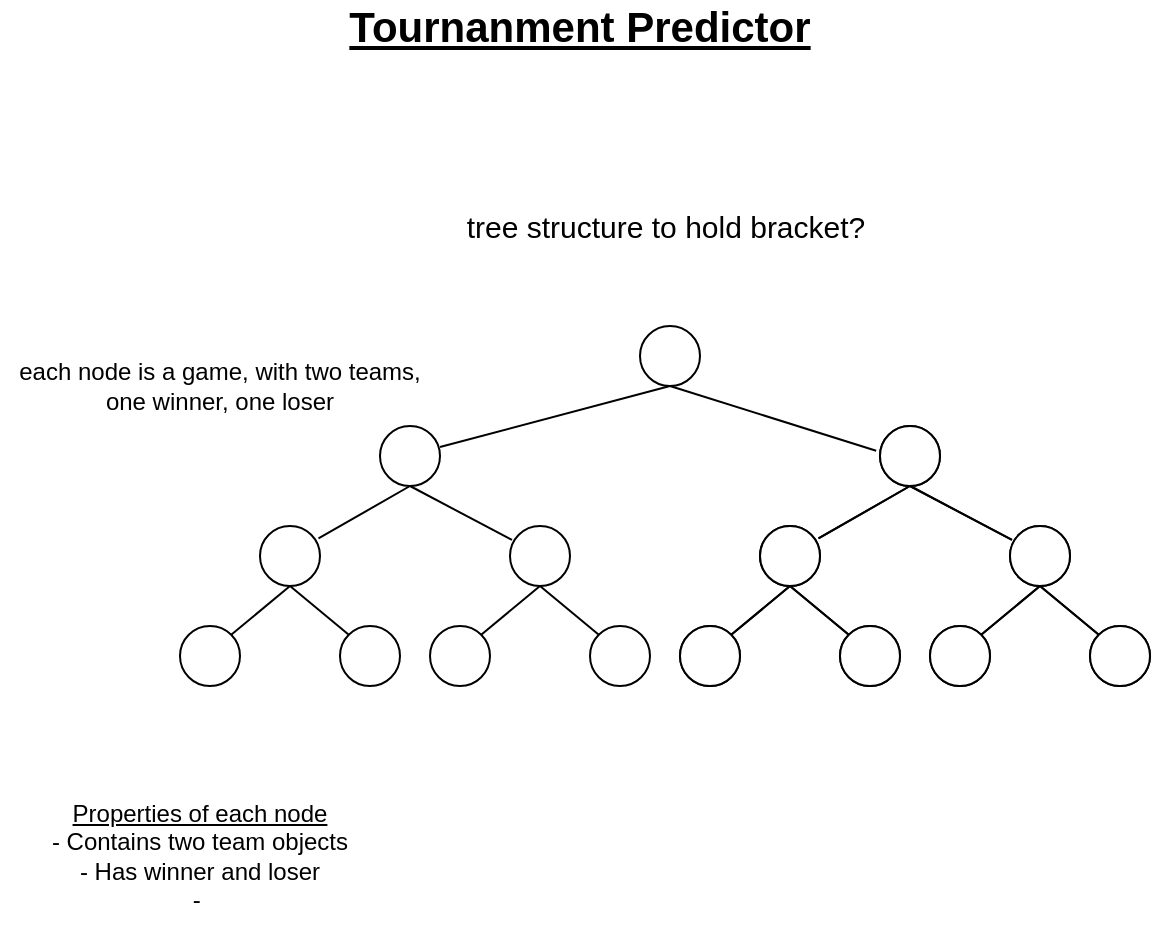 <mxfile version="14.4.3" type="device"><diagram id="1dPxUbkkdjHMci25oEqZ" name="Page-1"><mxGraphModel dx="1936" dy="966" grid="1" gridSize="10" guides="1" tooltips="1" connect="1" arrows="1" fold="1" page="1" pageScale="1" pageWidth="850" pageHeight="700" math="0" shadow="0"><root><mxCell id="0"/><mxCell id="1" parent="0"/><mxCell id="PmByp7nb4Q5QAWgoi1Wm-5" value="&lt;font style=&quot;font-size: 21px&quot;&gt;&lt;b&gt;&lt;u&gt;Tournanment Predictor&lt;/u&gt;&lt;/b&gt;&lt;/font&gt;" style="text;html=1;strokeColor=none;fillColor=none;align=center;verticalAlign=middle;whiteSpace=wrap;rounded=0;" parent="1" vertex="1"><mxGeometry x="40" y="40" width="260" height="20" as="geometry"/></mxCell><mxCell id="PmByp7nb4Q5QAWgoi1Wm-7" value="&lt;font style=&quot;font-size: 15px&quot;&gt;tree structure to hold bracket?&lt;br&gt;&lt;/font&gt;" style="text;html=1;strokeColor=none;fillColor=none;align=center;verticalAlign=middle;whiteSpace=wrap;rounded=0;" parent="1" vertex="1"><mxGeometry x="102.5" y="140" width="220" height="20" as="geometry"/></mxCell><mxCell id="PmByp7nb4Q5QAWgoi1Wm-112" value="&lt;font&gt;&lt;font style=&quot;font-size: 12px&quot;&gt;each node is a game, with two teams, one winner, one loser&lt;/font&gt;&lt;br&gt;&lt;/font&gt;" style="text;html=1;strokeColor=none;fillColor=none;align=center;verticalAlign=middle;whiteSpace=wrap;rounded=0;" parent="1" vertex="1"><mxGeometry x="-120" y="220" width="220" height="20" as="geometry"/></mxCell><mxCell id="PmByp7nb4Q5QAWgoi1Wm-115" value="" style="group" parent="1" vertex="1" connectable="0"><mxGeometry x="-30" y="200" width="485" height="180" as="geometry"/></mxCell><mxCell id="PmByp7nb4Q5QAWgoi1Wm-60" value="" style="ellipse;whiteSpace=wrap;html=1;aspect=fixed;" parent="PmByp7nb4Q5QAWgoi1Wm-115" vertex="1"><mxGeometry x="250" y="150" width="30" height="30" as="geometry"/></mxCell><mxCell id="PmByp7nb4Q5QAWgoi1Wm-61" value="" style="ellipse;whiteSpace=wrap;html=1;aspect=fixed;" parent="PmByp7nb4Q5QAWgoi1Wm-115" vertex="1"><mxGeometry x="330" y="150" width="30" height="30" as="geometry"/></mxCell><mxCell id="PmByp7nb4Q5QAWgoi1Wm-62" value="" style="ellipse;whiteSpace=wrap;html=1;aspect=fixed;" parent="PmByp7nb4Q5QAWgoi1Wm-115" vertex="1"><mxGeometry x="375" y="150" width="30" height="30" as="geometry"/></mxCell><mxCell id="PmByp7nb4Q5QAWgoi1Wm-63" value="" style="ellipse;whiteSpace=wrap;html=1;aspect=fixed;" parent="PmByp7nb4Q5QAWgoi1Wm-115" vertex="1"><mxGeometry x="455" y="150" width="30" height="30" as="geometry"/></mxCell><mxCell id="PmByp7nb4Q5QAWgoi1Wm-70" value="" style="ellipse;whiteSpace=wrap;html=1;aspect=fixed;" parent="PmByp7nb4Q5QAWgoi1Wm-115" vertex="1"><mxGeometry x="290" y="100" width="30" height="30" as="geometry"/></mxCell><mxCell id="PmByp7nb4Q5QAWgoi1Wm-71" value="" style="ellipse;whiteSpace=wrap;html=1;aspect=fixed;" parent="PmByp7nb4Q5QAWgoi1Wm-115" vertex="1"><mxGeometry x="415" y="100" width="30" height="30" as="geometry"/></mxCell><mxCell id="PmByp7nb4Q5QAWgoi1Wm-73" value="" style="ellipse;whiteSpace=wrap;html=1;aspect=fixed;" parent="PmByp7nb4Q5QAWgoi1Wm-115" vertex="1"><mxGeometry x="350" y="50" width="30" height="30" as="geometry"/></mxCell><mxCell id="PmByp7nb4Q5QAWgoi1Wm-74" value="" style="ellipse;whiteSpace=wrap;html=1;aspect=fixed;" parent="PmByp7nb4Q5QAWgoi1Wm-115" vertex="1"><mxGeometry x="230" width="30" height="30" as="geometry"/></mxCell><mxCell id="PmByp7nb4Q5QAWgoi1Wm-76" value="" style="endArrow=none;html=1;entryX=0.5;entryY=1;entryDx=0;entryDy=0;exitX=-0.064;exitY=0.412;exitDx=0;exitDy=0;exitPerimeter=0;" parent="PmByp7nb4Q5QAWgoi1Wm-115" source="PmByp7nb4Q5QAWgoi1Wm-73" target="PmByp7nb4Q5QAWgoi1Wm-74" edge="1"><mxGeometry width="50" height="50" relative="1" as="geometry"><mxPoint x="245" y="60" as="sourcePoint"/><mxPoint x="300" y="40" as="targetPoint"/></mxGeometry></mxCell><mxCell id="PmByp7nb4Q5QAWgoi1Wm-78" value="" style="endArrow=none;html=1;entryX=0.5;entryY=1;entryDx=0;entryDy=0;exitX=1;exitY=0.35;exitDx=0;exitDy=0;exitPerimeter=0;" parent="PmByp7nb4Q5QAWgoi1Wm-115" source="PmByp7nb4Q5QAWgoi1Wm-104" target="PmByp7nb4Q5QAWgoi1Wm-74" edge="1"><mxGeometry width="50" height="50" relative="1" as="geometry"><mxPoint x="151.41" y="60.5" as="sourcePoint"/><mxPoint x="255" y="40" as="targetPoint"/></mxGeometry></mxCell><mxCell id="PmByp7nb4Q5QAWgoi1Wm-79" value="" style="endArrow=none;html=1;entryX=0.5;entryY=1;entryDx=0;entryDy=0;exitX=0.975;exitY=0.208;exitDx=0;exitDy=0;exitPerimeter=0;" parent="PmByp7nb4Q5QAWgoi1Wm-115" source="PmByp7nb4Q5QAWgoi1Wm-70" target="PmByp7nb4Q5QAWgoi1Wm-73" edge="1"><mxGeometry width="50" height="50" relative="1" as="geometry"><mxPoint x="368.08" y="82.36" as="sourcePoint"/><mxPoint x="265" y="50" as="targetPoint"/></mxGeometry></mxCell><mxCell id="PmByp7nb4Q5QAWgoi1Wm-80" value="" style="endArrow=none;html=1;entryX=0.5;entryY=1;entryDx=0;entryDy=0;exitX=0.033;exitY=0.233;exitDx=0;exitDy=0;exitPerimeter=0;" parent="PmByp7nb4Q5QAWgoi1Wm-115" source="PmByp7nb4Q5QAWgoi1Wm-71" target="PmByp7nb4Q5QAWgoi1Wm-73" edge="1"><mxGeometry width="50" height="50" relative="1" as="geometry"><mxPoint x="329.25" y="116.24" as="sourcePoint"/><mxPoint x="375" y="90" as="targetPoint"/></mxGeometry></mxCell><mxCell id="PmByp7nb4Q5QAWgoi1Wm-81" value="" style="endArrow=none;html=1;entryX=0.5;entryY=1;entryDx=0;entryDy=0;exitX=0;exitY=0;exitDx=0;exitDy=0;" parent="PmByp7nb4Q5QAWgoi1Wm-115" source="PmByp7nb4Q5QAWgoi1Wm-61" target="PmByp7nb4Q5QAWgoi1Wm-70" edge="1"><mxGeometry width="50" height="50" relative="1" as="geometry"><mxPoint x="339.25" y="126.24" as="sourcePoint"/><mxPoint x="385" y="100" as="targetPoint"/></mxGeometry></mxCell><mxCell id="PmByp7nb4Q5QAWgoi1Wm-82" value="" style="endArrow=none;html=1;entryX=0.5;entryY=1;entryDx=0;entryDy=0;exitX=1;exitY=0;exitDx=0;exitDy=0;" parent="PmByp7nb4Q5QAWgoi1Wm-115" source="PmByp7nb4Q5QAWgoi1Wm-60" target="PmByp7nb4Q5QAWgoi1Wm-70" edge="1"><mxGeometry width="50" height="50" relative="1" as="geometry"><mxPoint x="344.393" y="164.393" as="sourcePoint"/><mxPoint x="315" y="140" as="targetPoint"/></mxGeometry></mxCell><mxCell id="PmByp7nb4Q5QAWgoi1Wm-83" value="" style="endArrow=none;html=1;entryX=0.5;entryY=1;entryDx=0;entryDy=0;exitX=1;exitY=0;exitDx=0;exitDy=0;" parent="PmByp7nb4Q5QAWgoi1Wm-115" source="PmByp7nb4Q5QAWgoi1Wm-62" target="PmByp7nb4Q5QAWgoi1Wm-71" edge="1"><mxGeometry width="50" height="50" relative="1" as="geometry"><mxPoint x="354.393" y="174.393" as="sourcePoint"/><mxPoint x="325" y="150" as="targetPoint"/></mxGeometry></mxCell><mxCell id="PmByp7nb4Q5QAWgoi1Wm-84" value="" style="endArrow=none;html=1;entryX=0.5;entryY=1;entryDx=0;entryDy=0;exitX=0;exitY=0;exitDx=0;exitDy=0;" parent="PmByp7nb4Q5QAWgoi1Wm-115" source="PmByp7nb4Q5QAWgoi1Wm-63" target="PmByp7nb4Q5QAWgoi1Wm-71" edge="1"><mxGeometry width="50" height="50" relative="1" as="geometry"><mxPoint x="410.607" y="164.393" as="sourcePoint"/><mxPoint x="440" y="140" as="targetPoint"/></mxGeometry></mxCell><mxCell id="PmByp7nb4Q5QAWgoi1Wm-85" value="" style="ellipse;whiteSpace=wrap;html=1;aspect=fixed;" parent="PmByp7nb4Q5QAWgoi1Wm-115" vertex="1"><mxGeometry x="250" y="150" width="30" height="30" as="geometry"/></mxCell><mxCell id="PmByp7nb4Q5QAWgoi1Wm-86" value="" style="ellipse;whiteSpace=wrap;html=1;aspect=fixed;" parent="PmByp7nb4Q5QAWgoi1Wm-115" vertex="1"><mxGeometry x="330" y="150" width="30" height="30" as="geometry"/></mxCell><mxCell id="PmByp7nb4Q5QAWgoi1Wm-87" value="" style="ellipse;whiteSpace=wrap;html=1;aspect=fixed;" parent="PmByp7nb4Q5QAWgoi1Wm-115" vertex="1"><mxGeometry x="375" y="150" width="30" height="30" as="geometry"/></mxCell><mxCell id="PmByp7nb4Q5QAWgoi1Wm-88" value="" style="ellipse;whiteSpace=wrap;html=1;aspect=fixed;" parent="PmByp7nb4Q5QAWgoi1Wm-115" vertex="1"><mxGeometry x="455" y="150" width="30" height="30" as="geometry"/></mxCell><mxCell id="PmByp7nb4Q5QAWgoi1Wm-89" value="" style="ellipse;whiteSpace=wrap;html=1;aspect=fixed;" parent="PmByp7nb4Q5QAWgoi1Wm-115" vertex="1"><mxGeometry x="290" y="100" width="30" height="30" as="geometry"/></mxCell><mxCell id="PmByp7nb4Q5QAWgoi1Wm-90" value="" style="ellipse;whiteSpace=wrap;html=1;aspect=fixed;" parent="PmByp7nb4Q5QAWgoi1Wm-115" vertex="1"><mxGeometry x="415" y="100" width="30" height="30" as="geometry"/></mxCell><mxCell id="PmByp7nb4Q5QAWgoi1Wm-91" value="" style="ellipse;whiteSpace=wrap;html=1;aspect=fixed;" parent="PmByp7nb4Q5QAWgoi1Wm-115" vertex="1"><mxGeometry x="350" y="50" width="30" height="30" as="geometry"/></mxCell><mxCell id="PmByp7nb4Q5QAWgoi1Wm-92" value="" style="endArrow=none;html=1;entryX=0.5;entryY=1;entryDx=0;entryDy=0;exitX=0.975;exitY=0.208;exitDx=0;exitDy=0;exitPerimeter=0;" parent="PmByp7nb4Q5QAWgoi1Wm-115" source="PmByp7nb4Q5QAWgoi1Wm-89" target="PmByp7nb4Q5QAWgoi1Wm-91" edge="1"><mxGeometry width="50" height="50" relative="1" as="geometry"><mxPoint x="368.08" y="82.36" as="sourcePoint"/><mxPoint x="265" y="50" as="targetPoint"/></mxGeometry></mxCell><mxCell id="PmByp7nb4Q5QAWgoi1Wm-93" value="" style="endArrow=none;html=1;entryX=0.5;entryY=1;entryDx=0;entryDy=0;exitX=0.033;exitY=0.233;exitDx=0;exitDy=0;exitPerimeter=0;" parent="PmByp7nb4Q5QAWgoi1Wm-115" source="PmByp7nb4Q5QAWgoi1Wm-90" target="PmByp7nb4Q5QAWgoi1Wm-91" edge="1"><mxGeometry width="50" height="50" relative="1" as="geometry"><mxPoint x="329.25" y="116.24" as="sourcePoint"/><mxPoint x="375" y="90" as="targetPoint"/></mxGeometry></mxCell><mxCell id="PmByp7nb4Q5QAWgoi1Wm-94" value="" style="endArrow=none;html=1;entryX=0.5;entryY=1;entryDx=0;entryDy=0;exitX=0;exitY=0;exitDx=0;exitDy=0;" parent="PmByp7nb4Q5QAWgoi1Wm-115" source="PmByp7nb4Q5QAWgoi1Wm-86" target="PmByp7nb4Q5QAWgoi1Wm-89" edge="1"><mxGeometry width="50" height="50" relative="1" as="geometry"><mxPoint x="339.25" y="126.24" as="sourcePoint"/><mxPoint x="385" y="100" as="targetPoint"/></mxGeometry></mxCell><mxCell id="PmByp7nb4Q5QAWgoi1Wm-95" value="" style="endArrow=none;html=1;entryX=0.5;entryY=1;entryDx=0;entryDy=0;exitX=1;exitY=0;exitDx=0;exitDy=0;" parent="PmByp7nb4Q5QAWgoi1Wm-115" source="PmByp7nb4Q5QAWgoi1Wm-85" target="PmByp7nb4Q5QAWgoi1Wm-89" edge="1"><mxGeometry width="50" height="50" relative="1" as="geometry"><mxPoint x="344.393" y="164.393" as="sourcePoint"/><mxPoint x="315" y="140" as="targetPoint"/></mxGeometry></mxCell><mxCell id="PmByp7nb4Q5QAWgoi1Wm-96" value="" style="endArrow=none;html=1;entryX=0.5;entryY=1;entryDx=0;entryDy=0;exitX=1;exitY=0;exitDx=0;exitDy=0;" parent="PmByp7nb4Q5QAWgoi1Wm-115" source="PmByp7nb4Q5QAWgoi1Wm-87" target="PmByp7nb4Q5QAWgoi1Wm-90" edge="1"><mxGeometry width="50" height="50" relative="1" as="geometry"><mxPoint x="354.393" y="174.393" as="sourcePoint"/><mxPoint x="325" y="150" as="targetPoint"/></mxGeometry></mxCell><mxCell id="PmByp7nb4Q5QAWgoi1Wm-97" value="" style="endArrow=none;html=1;entryX=0.5;entryY=1;entryDx=0;entryDy=0;exitX=0;exitY=0;exitDx=0;exitDy=0;" parent="PmByp7nb4Q5QAWgoi1Wm-115" source="PmByp7nb4Q5QAWgoi1Wm-88" target="PmByp7nb4Q5QAWgoi1Wm-90" edge="1"><mxGeometry width="50" height="50" relative="1" as="geometry"><mxPoint x="410.607" y="164.393" as="sourcePoint"/><mxPoint x="440" y="140" as="targetPoint"/></mxGeometry></mxCell><mxCell id="PmByp7nb4Q5QAWgoi1Wm-98" value="" style="ellipse;whiteSpace=wrap;html=1;aspect=fixed;" parent="PmByp7nb4Q5QAWgoi1Wm-115" vertex="1"><mxGeometry y="150" width="30" height="30" as="geometry"/></mxCell><mxCell id="PmByp7nb4Q5QAWgoi1Wm-99" value="" style="ellipse;whiteSpace=wrap;html=1;aspect=fixed;" parent="PmByp7nb4Q5QAWgoi1Wm-115" vertex="1"><mxGeometry x="80" y="150" width="30" height="30" as="geometry"/></mxCell><mxCell id="PmByp7nb4Q5QAWgoi1Wm-100" value="" style="ellipse;whiteSpace=wrap;html=1;aspect=fixed;" parent="PmByp7nb4Q5QAWgoi1Wm-115" vertex="1"><mxGeometry x="125" y="150" width="30" height="30" as="geometry"/></mxCell><mxCell id="PmByp7nb4Q5QAWgoi1Wm-101" value="" style="ellipse;whiteSpace=wrap;html=1;aspect=fixed;" parent="PmByp7nb4Q5QAWgoi1Wm-115" vertex="1"><mxGeometry x="205" y="150" width="30" height="30" as="geometry"/></mxCell><mxCell id="PmByp7nb4Q5QAWgoi1Wm-102" value="" style="ellipse;whiteSpace=wrap;html=1;aspect=fixed;" parent="PmByp7nb4Q5QAWgoi1Wm-115" vertex="1"><mxGeometry x="40" y="100" width="30" height="30" as="geometry"/></mxCell><mxCell id="PmByp7nb4Q5QAWgoi1Wm-103" value="" style="ellipse;whiteSpace=wrap;html=1;aspect=fixed;" parent="PmByp7nb4Q5QAWgoi1Wm-115" vertex="1"><mxGeometry x="165" y="100" width="30" height="30" as="geometry"/></mxCell><mxCell id="PmByp7nb4Q5QAWgoi1Wm-104" value="" style="ellipse;whiteSpace=wrap;html=1;aspect=fixed;" parent="PmByp7nb4Q5QAWgoi1Wm-115" vertex="1"><mxGeometry x="100" y="50" width="30" height="30" as="geometry"/></mxCell><mxCell id="PmByp7nb4Q5QAWgoi1Wm-105" value="" style="endArrow=none;html=1;entryX=0.5;entryY=1;entryDx=0;entryDy=0;exitX=0.975;exitY=0.208;exitDx=0;exitDy=0;exitPerimeter=0;" parent="PmByp7nb4Q5QAWgoi1Wm-115" source="PmByp7nb4Q5QAWgoi1Wm-102" target="PmByp7nb4Q5QAWgoi1Wm-104" edge="1"><mxGeometry width="50" height="50" relative="1" as="geometry"><mxPoint x="118.08" y="82.36" as="sourcePoint"/><mxPoint x="15" y="50" as="targetPoint"/></mxGeometry></mxCell><mxCell id="PmByp7nb4Q5QAWgoi1Wm-106" value="" style="endArrow=none;html=1;entryX=0.5;entryY=1;entryDx=0;entryDy=0;exitX=0.033;exitY=0.233;exitDx=0;exitDy=0;exitPerimeter=0;" parent="PmByp7nb4Q5QAWgoi1Wm-115" source="PmByp7nb4Q5QAWgoi1Wm-103" target="PmByp7nb4Q5QAWgoi1Wm-104" edge="1"><mxGeometry width="50" height="50" relative="1" as="geometry"><mxPoint x="79.25" y="116.24" as="sourcePoint"/><mxPoint x="125" y="90" as="targetPoint"/></mxGeometry></mxCell><mxCell id="PmByp7nb4Q5QAWgoi1Wm-107" value="" style="endArrow=none;html=1;entryX=0.5;entryY=1;entryDx=0;entryDy=0;exitX=0;exitY=0;exitDx=0;exitDy=0;" parent="PmByp7nb4Q5QAWgoi1Wm-115" source="PmByp7nb4Q5QAWgoi1Wm-99" target="PmByp7nb4Q5QAWgoi1Wm-102" edge="1"><mxGeometry width="50" height="50" relative="1" as="geometry"><mxPoint x="89.25" y="126.24" as="sourcePoint"/><mxPoint x="135" y="100" as="targetPoint"/></mxGeometry></mxCell><mxCell id="PmByp7nb4Q5QAWgoi1Wm-108" value="" style="endArrow=none;html=1;entryX=0.5;entryY=1;entryDx=0;entryDy=0;exitX=1;exitY=0;exitDx=0;exitDy=0;" parent="PmByp7nb4Q5QAWgoi1Wm-115" source="PmByp7nb4Q5QAWgoi1Wm-98" target="PmByp7nb4Q5QAWgoi1Wm-102" edge="1"><mxGeometry width="50" height="50" relative="1" as="geometry"><mxPoint x="94.393" y="164.393" as="sourcePoint"/><mxPoint x="65" y="140" as="targetPoint"/></mxGeometry></mxCell><mxCell id="PmByp7nb4Q5QAWgoi1Wm-109" value="" style="endArrow=none;html=1;entryX=0.5;entryY=1;entryDx=0;entryDy=0;exitX=1;exitY=0;exitDx=0;exitDy=0;" parent="PmByp7nb4Q5QAWgoi1Wm-115" source="PmByp7nb4Q5QAWgoi1Wm-100" target="PmByp7nb4Q5QAWgoi1Wm-103" edge="1"><mxGeometry width="50" height="50" relative="1" as="geometry"><mxPoint x="104.393" y="174.393" as="sourcePoint"/><mxPoint x="75" y="150" as="targetPoint"/></mxGeometry></mxCell><mxCell id="PmByp7nb4Q5QAWgoi1Wm-110" value="" style="endArrow=none;html=1;entryX=0.5;entryY=1;entryDx=0;entryDy=0;exitX=0;exitY=0;exitDx=0;exitDy=0;" parent="PmByp7nb4Q5QAWgoi1Wm-115" source="PmByp7nb4Q5QAWgoi1Wm-101" target="PmByp7nb4Q5QAWgoi1Wm-103" edge="1"><mxGeometry width="50" height="50" relative="1" as="geometry"><mxPoint x="160.607" y="164.393" as="sourcePoint"/><mxPoint x="190" y="140" as="targetPoint"/></mxGeometry></mxCell><mxCell id="LJh25q9FIaLHS2mf9woe-2" value="&lt;u&gt;Properties of each node&lt;/u&gt;&lt;br style=&quot;font-size: 13px&quot;&gt;- Contains two team objects&lt;br&gt;- Has winner and loser&lt;br&gt;-&amp;nbsp;" style="text;html=1;strokeColor=none;fillColor=none;align=center;verticalAlign=middle;whiteSpace=wrap;rounded=0;" vertex="1" parent="1"><mxGeometry x="-100" y="430" width="160" height="70" as="geometry"/></mxCell></root></mxGraphModel></diagram></mxfile>